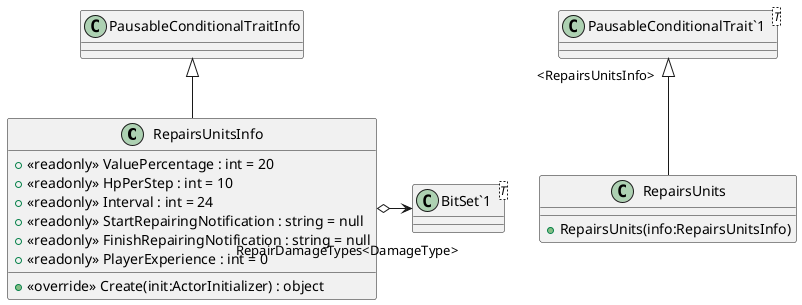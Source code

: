 @startuml
class RepairsUnitsInfo {
    + <<readonly>> ValuePercentage : int = 20
    + <<readonly>> HpPerStep : int = 10
    + <<readonly>> Interval : int = 24
    + <<readonly>> StartRepairingNotification : string = null
    + <<readonly>> FinishRepairingNotification : string = null
    + <<readonly>> PlayerExperience : int = 0
    + <<override>> Create(init:ActorInitializer) : object
}
class RepairsUnits {
    + RepairsUnits(info:RepairsUnitsInfo)
}
class "BitSet`1"<T> {
}
class "PausableConditionalTrait`1"<T> {
}
PausableConditionalTraitInfo <|-- RepairsUnitsInfo
RepairsUnitsInfo o-> "RepairDamageTypes<DamageType>" "BitSet`1"
"PausableConditionalTrait`1" "<RepairsUnitsInfo>" <|-- RepairsUnits
@enduml
